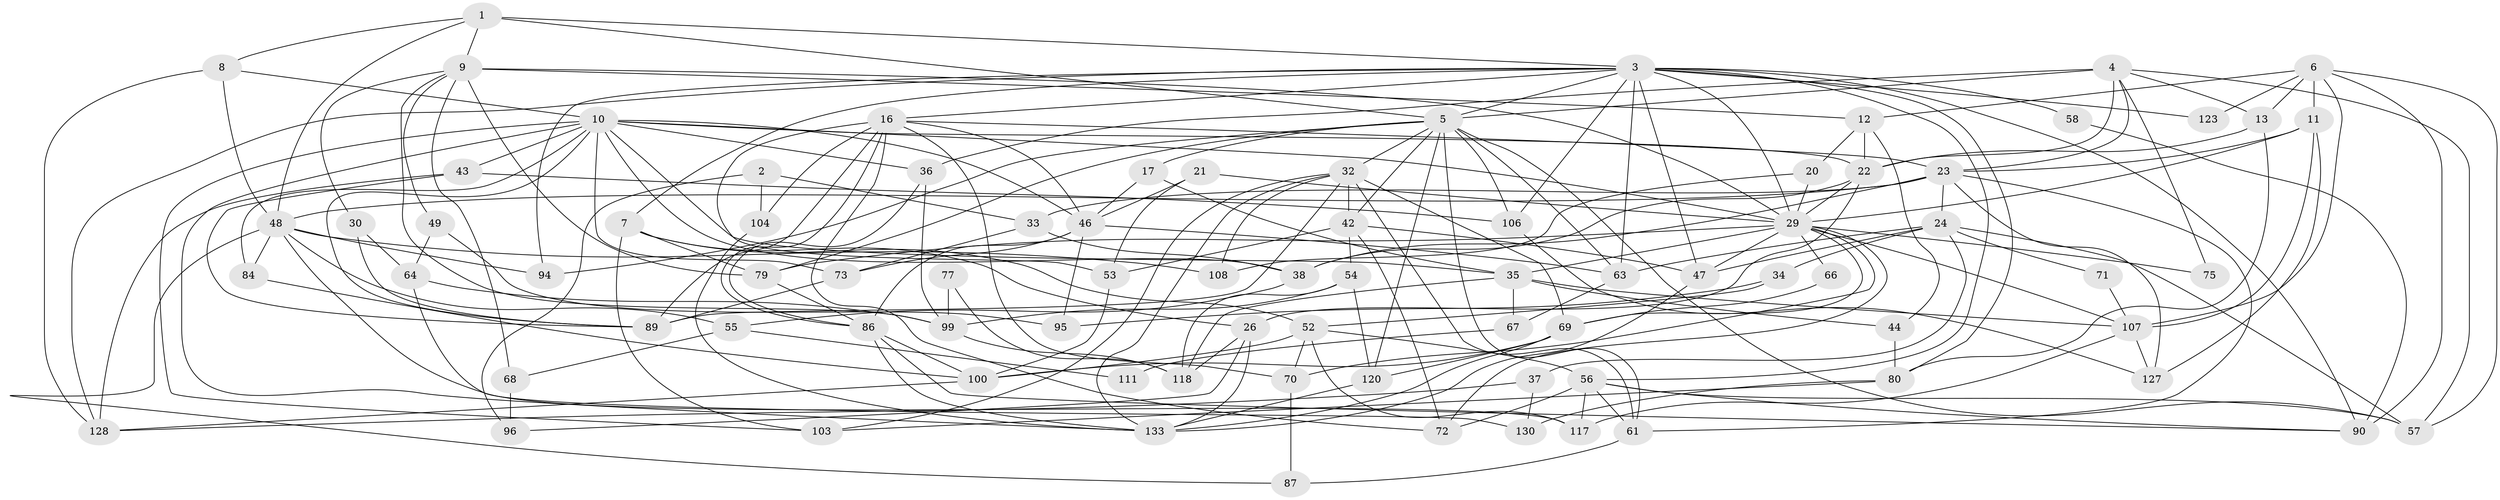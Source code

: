 // original degree distribution, {3: 0.30935251798561153, 9: 0.007194244604316547, 2: 0.1223021582733813, 6: 0.09352517985611511, 5: 0.14388489208633093, 4: 0.26618705035971224, 7: 0.04316546762589928, 8: 0.014388489208633094}
// Generated by graph-tools (version 1.1) at 2025/18/03/04/25 18:18:50]
// undirected, 83 vertices, 211 edges
graph export_dot {
graph [start="1"]
  node [color=gray90,style=filled];
  1 [super="+25+51"];
  2;
  3 [super="+93+62"];
  4 [super="+14"];
  5 [super="+15+18"];
  6 [super="+19"];
  7 [super="+115"];
  8 [super="+85"];
  9 [super="+112"];
  10 [super="+78+45"];
  11 [super="+92"];
  12 [super="+116"];
  13;
  16 [super="+31+114"];
  17;
  20;
  21;
  22 [super="+50+60"];
  23 [super="+40"];
  24 [super="+39"];
  26 [super="+122"];
  29 [super="+121+131+102"];
  30;
  32 [super="+74"];
  33 [super="+41"];
  34;
  35 [super="+119"];
  36;
  37;
  38 [super="+129"];
  42 [super="+65"];
  43 [super="+126"];
  44;
  46 [super="+136"];
  47;
  48 [super="+101"];
  49;
  52;
  53 [super="+59"];
  54;
  55;
  56 [super="+110"];
  57 [super="+113"];
  58;
  61;
  63;
  64;
  66;
  67;
  68;
  69 [super="+88"];
  70 [super="+125"];
  71;
  72 [super="+76+81"];
  73 [super="+132"];
  75;
  77;
  79;
  80 [super="+139"];
  84;
  86 [super="+135"];
  87;
  89 [super="+97"];
  90 [super="+91"];
  94;
  95;
  96;
  99;
  100 [super="+134"];
  103;
  104;
  106;
  107;
  108;
  111;
  117;
  118;
  120;
  123;
  127;
  128;
  130;
  133;
  1 -- 3 [weight=2];
  1 -- 8;
  1 -- 48;
  1 -- 9;
  1 -- 5;
  2 -- 104;
  2 -- 96;
  2 -- 33;
  3 -- 128;
  3 -- 58;
  3 -- 106;
  3 -- 7;
  3 -- 16;
  3 -- 47;
  3 -- 80;
  3 -- 90;
  3 -- 123;
  3 -- 29;
  3 -- 94;
  3 -- 63;
  3 -- 5 [weight=2];
  3 -- 56;
  4 -- 36;
  4 -- 22 [weight=3];
  4 -- 57;
  4 -- 75;
  4 -- 13;
  4 -- 23;
  4 -- 5;
  5 -- 63 [weight=2];
  5 -- 79;
  5 -- 106;
  5 -- 32 [weight=2];
  5 -- 42;
  5 -- 17;
  5 -- 120;
  5 -- 61;
  5 -- 94;
  5 -- 57;
  6 -- 123;
  6 -- 107;
  6 -- 11;
  6 -- 12;
  6 -- 13;
  6 -- 57;
  6 -- 90;
  7 -- 79;
  7 -- 26;
  7 -- 52;
  7 -- 103;
  8 -- 10 [weight=2];
  8 -- 128;
  8 -- 48;
  9 -- 12;
  9 -- 29;
  9 -- 49;
  9 -- 99;
  9 -- 68;
  9 -- 30;
  9 -- 79;
  10 -- 46;
  10 -- 84;
  10 -- 35;
  10 -- 36;
  10 -- 133;
  10 -- 103;
  10 -- 73;
  10 -- 22;
  10 -- 29;
  10 -- 89;
  10 -- 43;
  10 -- 38;
  11 -- 107;
  11 -- 29 [weight=2];
  11 -- 127;
  11 -- 23;
  12 -- 20;
  12 -- 44;
  12 -- 22;
  13 -- 22;
  13 -- 80;
  16 -- 53;
  16 -- 70;
  16 -- 104;
  16 -- 46;
  16 -- 72;
  16 -- 23;
  16 -- 86;
  16 -- 89;
  17 -- 35;
  17 -- 46;
  20 -- 108;
  20 -- 29;
  21 -- 29;
  21 -- 53;
  21 -- 46;
  22 -- 38;
  22 -- 29;
  22 -- 26;
  23 -- 127;
  23 -- 61;
  23 -- 33;
  23 -- 24;
  23 -- 48;
  23 -- 38;
  24 -- 34;
  24 -- 37;
  24 -- 71;
  24 -- 63;
  24 -- 47;
  24 -- 57;
  26 -- 96;
  26 -- 118;
  26 -- 133;
  29 -- 66;
  29 -- 70;
  29 -- 75;
  29 -- 107;
  29 -- 79;
  29 -- 69;
  29 -- 47;
  29 -- 35;
  29 -- 72;
  30 -- 64;
  30 -- 89;
  32 -- 61;
  32 -- 89;
  32 -- 103;
  32 -- 108;
  32 -- 42;
  32 -- 133;
  32 -- 69;
  33 -- 73;
  33 -- 38;
  34 -- 52;
  34 -- 95;
  35 -- 44;
  35 -- 67;
  35 -- 107;
  35 -- 118;
  36 -- 99;
  36 -- 86;
  37 -- 130;
  37 -- 128;
  38 -- 55;
  42 -- 54;
  42 -- 47;
  42 -- 53;
  42 -- 72;
  43 -- 128;
  43 -- 106;
  43 -- 89;
  44 -- 80;
  46 -- 86;
  46 -- 95;
  46 -- 63;
  46 -- 73;
  47 -- 133;
  48 -- 84;
  48 -- 108;
  48 -- 55 [weight=2];
  48 -- 87;
  48 -- 117;
  48 -- 94;
  49 -- 95;
  49 -- 64;
  52 -- 117;
  52 -- 56;
  52 -- 70;
  52 -- 100;
  53 -- 100;
  54 -- 118;
  54 -- 99;
  54 -- 120;
  55 -- 68;
  55 -- 111;
  56 -- 117;
  56 -- 72;
  56 -- 61;
  56 -- 57;
  56 -- 90;
  58 -- 90;
  61 -- 87;
  63 -- 67;
  64 -- 99;
  64 -- 130;
  66 -- 69;
  67 -- 111;
  68 -- 96;
  69 -- 133;
  69 -- 100;
  69 -- 120;
  70 -- 87;
  71 -- 107;
  73 -- 89;
  77 -- 99;
  77 -- 118;
  79 -- 86;
  80 -- 130;
  80 -- 103;
  84 -- 100;
  86 -- 100;
  86 -- 133;
  86 -- 90;
  99 -- 118;
  100 -- 128;
  104 -- 133;
  106 -- 127;
  107 -- 127;
  107 -- 117;
  120 -- 133;
}
